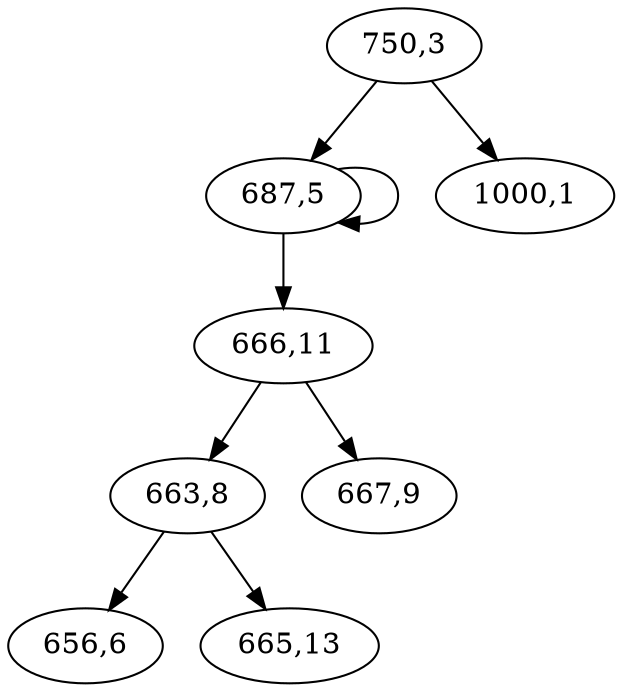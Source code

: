 digraph G{
"750,3"->"687,5";
"687,5"->"687,5";
"687,5"->"666,11";
"666,11"->"663,8";
"663,8"->"656,6";
"663,8"->"665,13";
"666,11"->"667,9";
"750,3"->"1000,1";

}